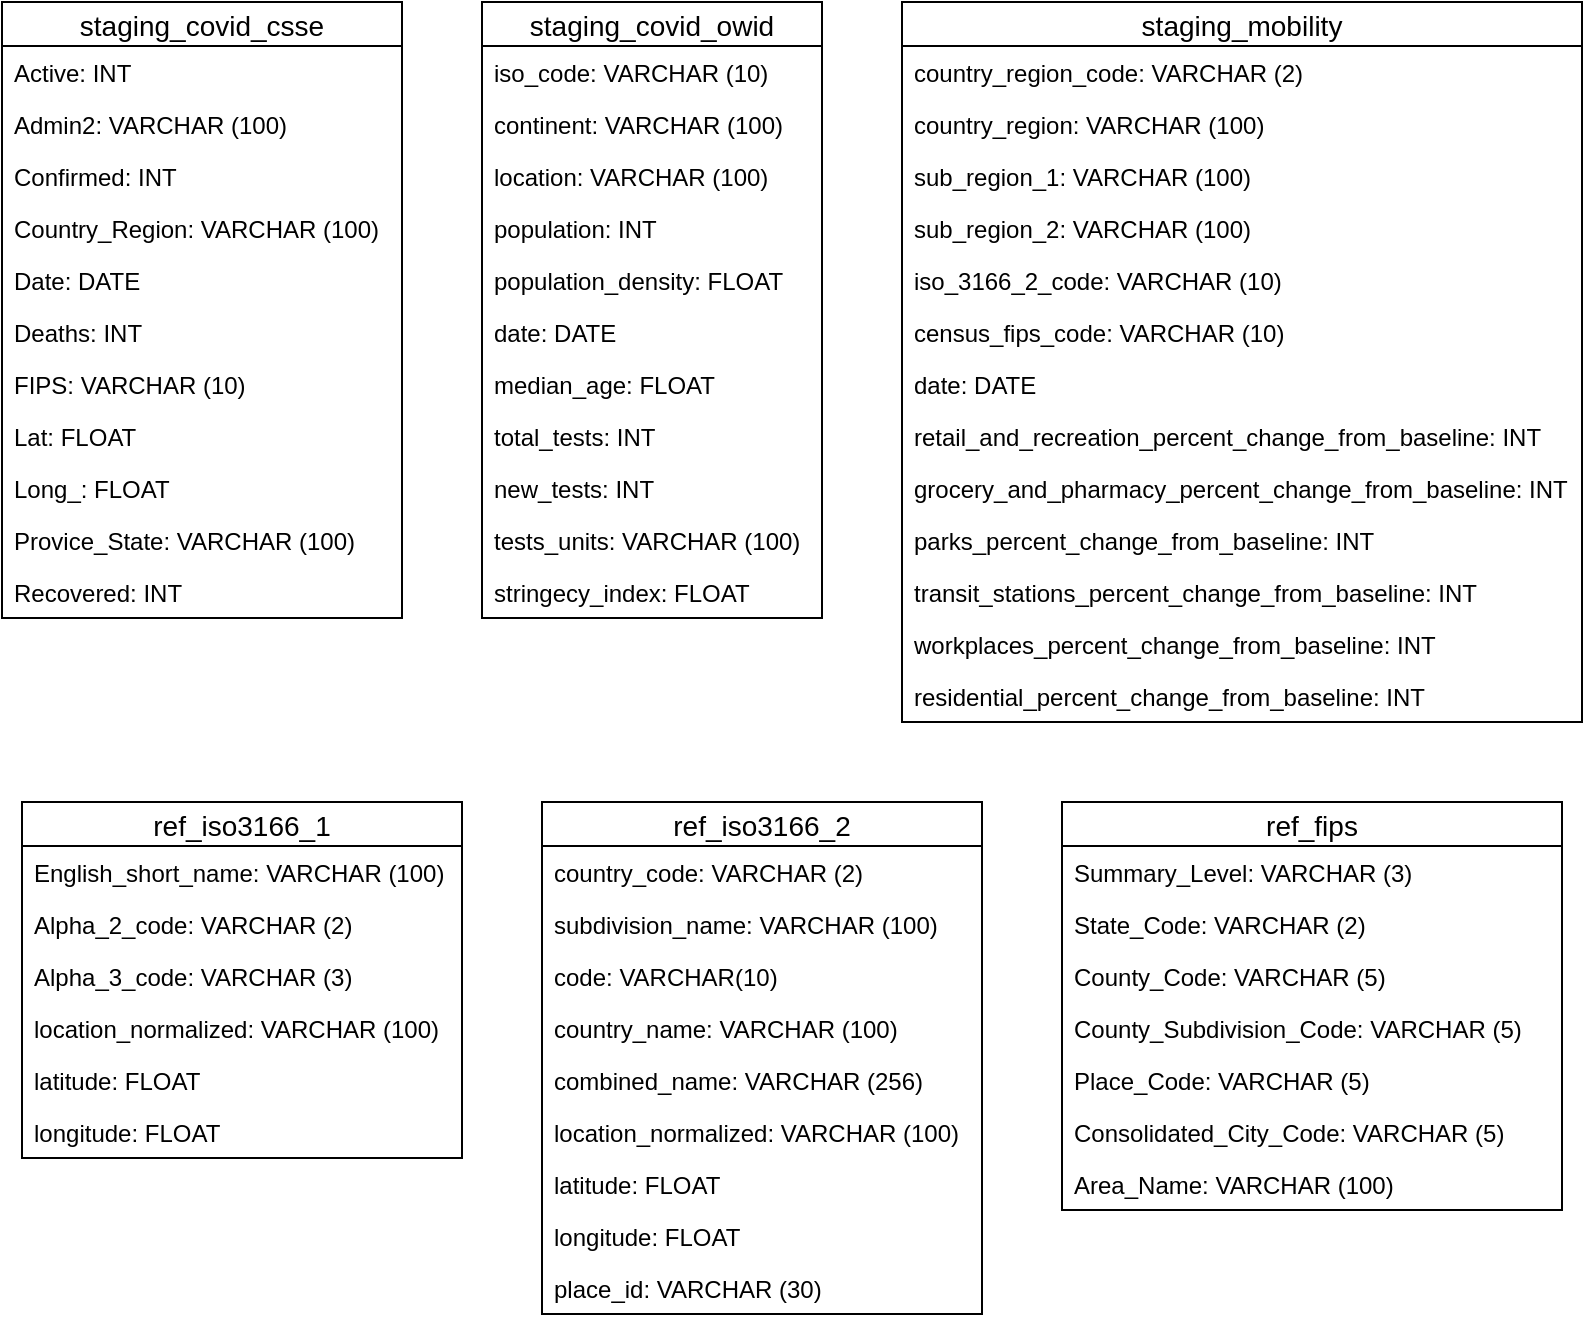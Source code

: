 <mxfile version="13.3.5" type="device"><diagram id="C5RBs43oDa-KdzZeNtuy" name="Page-1"><mxGraphModel dx="988" dy="534" grid="1" gridSize="10" guides="1" tooltips="1" connect="1" arrows="1" fold="1" page="1" pageScale="1" pageWidth="827" pageHeight="1169" math="0" shadow="0"><root><mxCell id="WIyWlLk6GJQsqaUBKTNV-0"/><mxCell id="WIyWlLk6GJQsqaUBKTNV-1" parent="WIyWlLk6GJQsqaUBKTNV-0"/><mxCell id="0DJro2yjPld6_gSCvydu-31" value="staging_mobility" style="swimlane;fontStyle=0;childLayout=stackLayout;horizontal=1;startSize=22;horizontalStack=0;resizeParent=1;resizeParentMax=0;resizeLast=0;collapsible=1;marginBottom=0;align=center;fontSize=14;" parent="WIyWlLk6GJQsqaUBKTNV-1" vertex="1"><mxGeometry x="470" y="40" width="340" height="360" as="geometry"/></mxCell><mxCell id="0DJro2yjPld6_gSCvydu-32" value="country_region_code: VARCHAR (2)" style="text;strokeColor=none;fillColor=none;spacingLeft=4;spacingRight=4;overflow=hidden;rotatable=0;points=[[0,0.5],[1,0.5]];portConstraint=eastwest;fontSize=12;" parent="0DJro2yjPld6_gSCvydu-31" vertex="1"><mxGeometry y="22" width="340" height="26" as="geometry"/></mxCell><mxCell id="0DJro2yjPld6_gSCvydu-33" value="country_region: VARCHAR (100)" style="text;strokeColor=none;fillColor=none;spacingLeft=4;spacingRight=4;overflow=hidden;rotatable=0;points=[[0,0.5],[1,0.5]];portConstraint=eastwest;fontSize=12;" parent="0DJro2yjPld6_gSCvydu-31" vertex="1"><mxGeometry y="48" width="340" height="26" as="geometry"/></mxCell><mxCell id="0DJro2yjPld6_gSCvydu-34" value="sub_region_1: VARCHAR (100)" style="text;strokeColor=none;fillColor=none;spacingLeft=4;spacingRight=4;overflow=hidden;rotatable=0;points=[[0,0.5],[1,0.5]];portConstraint=eastwest;fontSize=12;" parent="0DJro2yjPld6_gSCvydu-31" vertex="1"><mxGeometry y="74" width="340" height="26" as="geometry"/></mxCell><mxCell id="0DJro2yjPld6_gSCvydu-95" value="sub_region_2: VARCHAR (100)" style="text;strokeColor=none;fillColor=none;spacingLeft=4;spacingRight=4;overflow=hidden;rotatable=0;points=[[0,0.5],[1,0.5]];portConstraint=eastwest;fontSize=12;" parent="0DJro2yjPld6_gSCvydu-31" vertex="1"><mxGeometry y="100" width="340" height="26" as="geometry"/></mxCell><mxCell id="0DJro2yjPld6_gSCvydu-96" value="iso_3166_2_code: VARCHAR (10)" style="text;strokeColor=none;fillColor=none;spacingLeft=4;spacingRight=4;overflow=hidden;rotatable=0;points=[[0,0.5],[1,0.5]];portConstraint=eastwest;fontSize=12;" parent="0DJro2yjPld6_gSCvydu-31" vertex="1"><mxGeometry y="126" width="340" height="26" as="geometry"/></mxCell><mxCell id="0DJro2yjPld6_gSCvydu-97" value="census_fips_code: VARCHAR (10)" style="text;strokeColor=none;fillColor=none;spacingLeft=4;spacingRight=4;overflow=hidden;rotatable=0;points=[[0,0.5],[1,0.5]];portConstraint=eastwest;fontSize=12;" parent="0DJro2yjPld6_gSCvydu-31" vertex="1"><mxGeometry y="152" width="340" height="26" as="geometry"/></mxCell><mxCell id="0DJro2yjPld6_gSCvydu-98" value="date: DATE" style="text;strokeColor=none;fillColor=none;spacingLeft=4;spacingRight=4;overflow=hidden;rotatable=0;points=[[0,0.5],[1,0.5]];portConstraint=eastwest;fontSize=12;" parent="0DJro2yjPld6_gSCvydu-31" vertex="1"><mxGeometry y="178" width="340" height="26" as="geometry"/></mxCell><mxCell id="0DJro2yjPld6_gSCvydu-99" value="retail_and_recreation_percent_change_from_baseline: INT" style="text;strokeColor=none;fillColor=none;spacingLeft=4;spacingRight=4;overflow=hidden;rotatable=0;points=[[0,0.5],[1,0.5]];portConstraint=eastwest;fontSize=12;" parent="0DJro2yjPld6_gSCvydu-31" vertex="1"><mxGeometry y="204" width="340" height="26" as="geometry"/></mxCell><mxCell id="0DJro2yjPld6_gSCvydu-100" value="grocery_and_pharmacy_percent_change_from_baseline: INT" style="text;strokeColor=none;fillColor=none;spacingLeft=4;spacingRight=4;overflow=hidden;rotatable=0;points=[[0,0.5],[1,0.5]];portConstraint=eastwest;fontSize=12;" parent="0DJro2yjPld6_gSCvydu-31" vertex="1"><mxGeometry y="230" width="340" height="26" as="geometry"/></mxCell><mxCell id="0DJro2yjPld6_gSCvydu-101" value="parks_percent_change_from_baseline: INT" style="text;strokeColor=none;fillColor=none;spacingLeft=4;spacingRight=4;overflow=hidden;rotatable=0;points=[[0,0.5],[1,0.5]];portConstraint=eastwest;fontSize=12;" parent="0DJro2yjPld6_gSCvydu-31" vertex="1"><mxGeometry y="256" width="340" height="26" as="geometry"/></mxCell><mxCell id="0DJro2yjPld6_gSCvydu-102" value="transit_stations_percent_change_from_baseline: INT" style="text;strokeColor=none;fillColor=none;spacingLeft=4;spacingRight=4;overflow=hidden;rotatable=0;points=[[0,0.5],[1,0.5]];portConstraint=eastwest;fontSize=12;" parent="0DJro2yjPld6_gSCvydu-31" vertex="1"><mxGeometry y="282" width="340" height="26" as="geometry"/></mxCell><mxCell id="0DJro2yjPld6_gSCvydu-103" value="workplaces_percent_change_from_baseline: INT" style="text;strokeColor=none;fillColor=none;spacingLeft=4;spacingRight=4;overflow=hidden;rotatable=0;points=[[0,0.5],[1,0.5]];portConstraint=eastwest;fontSize=12;" parent="0DJro2yjPld6_gSCvydu-31" vertex="1"><mxGeometry y="308" width="340" height="26" as="geometry"/></mxCell><mxCell id="0DJro2yjPld6_gSCvydu-104" value="residential_percent_change_from_baseline: INT" style="text;strokeColor=none;fillColor=none;spacingLeft=4;spacingRight=4;overflow=hidden;rotatable=0;points=[[0,0.5],[1,0.5]];portConstraint=eastwest;fontSize=12;" parent="0DJro2yjPld6_gSCvydu-31" vertex="1"><mxGeometry y="334" width="340" height="26" as="geometry"/></mxCell><mxCell id="0DJro2yjPld6_gSCvydu-23" value="staging_covid_csse" style="swimlane;fontStyle=0;childLayout=stackLayout;horizontal=1;startSize=22;horizontalStack=0;resizeParent=1;resizeParentMax=0;resizeLast=0;collapsible=1;marginBottom=0;align=center;fontSize=14;shadow=0;rounded=0;comic=0;glass=0;swimlaneLine=1;" parent="WIyWlLk6GJQsqaUBKTNV-1" vertex="1"><mxGeometry x="20" y="40" width="200" height="308" as="geometry"/></mxCell><mxCell id="0DJro2yjPld6_gSCvydu-24" value="Active: INT" style="text;strokeColor=none;fillColor=none;spacingLeft=4;spacingRight=4;overflow=hidden;rotatable=0;points=[[0,0.5],[1,0.5]];portConstraint=eastwest;fontSize=12;" parent="0DJro2yjPld6_gSCvydu-23" vertex="1"><mxGeometry y="22" width="200" height="26" as="geometry"/></mxCell><mxCell id="0DJro2yjPld6_gSCvydu-25" value="Admin2: VARCHAR (100)" style="text;strokeColor=none;fillColor=none;spacingLeft=4;spacingRight=4;overflow=hidden;rotatable=0;points=[[0,0.5],[1,0.5]];portConstraint=eastwest;fontSize=12;" parent="0DJro2yjPld6_gSCvydu-23" vertex="1"><mxGeometry y="48" width="200" height="26" as="geometry"/></mxCell><mxCell id="0DJro2yjPld6_gSCvydu-26" value="Confirmed: INT" style="text;strokeColor=none;fillColor=none;spacingLeft=4;spacingRight=4;overflow=hidden;rotatable=0;points=[[0,0.5],[1,0.5]];portConstraint=eastwest;fontSize=12;" parent="0DJro2yjPld6_gSCvydu-23" vertex="1"><mxGeometry y="74" width="200" height="26" as="geometry"/></mxCell><mxCell id="0DJro2yjPld6_gSCvydu-50" value="Country_Region: VARCHAR (100)" style="text;strokeColor=none;fillColor=none;spacingLeft=4;spacingRight=4;overflow=hidden;rotatable=0;points=[[0,0.5],[1,0.5]];portConstraint=eastwest;fontSize=12;" parent="0DJro2yjPld6_gSCvydu-23" vertex="1"><mxGeometry y="100" width="200" height="26" as="geometry"/></mxCell><mxCell id="0DJro2yjPld6_gSCvydu-52" value="Date: DATE" style="text;strokeColor=none;fillColor=none;spacingLeft=4;spacingRight=4;overflow=hidden;rotatable=0;points=[[0,0.5],[1,0.5]];portConstraint=eastwest;fontSize=12;" parent="0DJro2yjPld6_gSCvydu-23" vertex="1"><mxGeometry y="126" width="200" height="26" as="geometry"/></mxCell><mxCell id="0DJro2yjPld6_gSCvydu-53" value="Deaths: INT" style="text;strokeColor=none;fillColor=none;spacingLeft=4;spacingRight=4;overflow=hidden;rotatable=0;points=[[0,0.5],[1,0.5]];portConstraint=eastwest;fontSize=12;" parent="0DJro2yjPld6_gSCvydu-23" vertex="1"><mxGeometry y="152" width="200" height="26" as="geometry"/></mxCell><mxCell id="0DJro2yjPld6_gSCvydu-54" value="FIPS: VARCHAR (10)" style="text;strokeColor=none;fillColor=none;spacingLeft=4;spacingRight=4;overflow=hidden;rotatable=0;points=[[0,0.5],[1,0.5]];portConstraint=eastwest;fontSize=12;" parent="0DJro2yjPld6_gSCvydu-23" vertex="1"><mxGeometry y="178" width="200" height="26" as="geometry"/></mxCell><mxCell id="0DJro2yjPld6_gSCvydu-55" value="Lat: FLOAT" style="text;strokeColor=none;fillColor=none;spacingLeft=4;spacingRight=4;overflow=hidden;rotatable=0;points=[[0,0.5],[1,0.5]];portConstraint=eastwest;fontSize=12;" parent="0DJro2yjPld6_gSCvydu-23" vertex="1"><mxGeometry y="204" width="200" height="26" as="geometry"/></mxCell><mxCell id="0DJro2yjPld6_gSCvydu-56" value="Long_: FLOAT" style="text;strokeColor=none;fillColor=none;spacingLeft=4;spacingRight=4;overflow=hidden;rotatable=0;points=[[0,0.5],[1,0.5]];portConstraint=eastwest;fontSize=12;" parent="0DJro2yjPld6_gSCvydu-23" vertex="1"><mxGeometry y="230" width="200" height="26" as="geometry"/></mxCell><mxCell id="0DJro2yjPld6_gSCvydu-57" value="Provice_State: VARCHAR (100)" style="text;strokeColor=none;fillColor=none;spacingLeft=4;spacingRight=4;overflow=hidden;rotatable=0;points=[[0,0.5],[1,0.5]];portConstraint=eastwest;fontSize=12;" parent="0DJro2yjPld6_gSCvydu-23" vertex="1"><mxGeometry y="256" width="200" height="26" as="geometry"/></mxCell><mxCell id="0DJro2yjPld6_gSCvydu-58" value="Recovered: INT" style="text;strokeColor=none;fillColor=none;spacingLeft=4;spacingRight=4;overflow=hidden;rotatable=0;points=[[0,0.5],[1,0.5]];portConstraint=eastwest;fontSize=12;" parent="0DJro2yjPld6_gSCvydu-23" vertex="1"><mxGeometry y="282" width="200" height="26" as="geometry"/></mxCell><mxCell id="0DJro2yjPld6_gSCvydu-27" value="staging_covid_owid" style="swimlane;fontStyle=0;childLayout=stackLayout;horizontal=1;startSize=22;horizontalStack=0;resizeParent=1;resizeParentMax=0;resizeLast=0;collapsible=1;marginBottom=0;align=center;fontSize=14;" parent="WIyWlLk6GJQsqaUBKTNV-1" vertex="1"><mxGeometry x="260" y="40" width="170" height="308" as="geometry"/></mxCell><mxCell id="0DJro2yjPld6_gSCvydu-28" value="iso_code: VARCHAR (10)" style="text;strokeColor=none;fillColor=none;spacingLeft=4;spacingRight=4;overflow=hidden;rotatable=0;points=[[0,0.5],[1,0.5]];portConstraint=eastwest;fontSize=12;" parent="0DJro2yjPld6_gSCvydu-27" vertex="1"><mxGeometry y="22" width="170" height="26" as="geometry"/></mxCell><mxCell id="0DJro2yjPld6_gSCvydu-29" value="continent: VARCHAR (100)" style="text;strokeColor=none;fillColor=none;spacingLeft=4;spacingRight=4;overflow=hidden;rotatable=0;points=[[0,0.5],[1,0.5]];portConstraint=eastwest;fontSize=12;" parent="0DJro2yjPld6_gSCvydu-27" vertex="1"><mxGeometry y="48" width="170" height="26" as="geometry"/></mxCell><mxCell id="0DJro2yjPld6_gSCvydu-30" value="location: VARCHAR (100)" style="text;strokeColor=none;fillColor=none;spacingLeft=4;spacingRight=4;overflow=hidden;rotatable=0;points=[[0,0.5],[1,0.5]];portConstraint=eastwest;fontSize=12;" parent="0DJro2yjPld6_gSCvydu-27" vertex="1"><mxGeometry y="74" width="170" height="26" as="geometry"/></mxCell><mxCell id="0DJro2yjPld6_gSCvydu-62" value="population: INT" style="text;strokeColor=none;fillColor=none;spacingLeft=4;spacingRight=4;overflow=hidden;rotatable=0;points=[[0,0.5],[1,0.5]];portConstraint=eastwest;fontSize=12;" parent="0DJro2yjPld6_gSCvydu-27" vertex="1"><mxGeometry y="100" width="170" height="26" as="geometry"/></mxCell><mxCell id="0DJro2yjPld6_gSCvydu-63" value="population_density: FLOAT" style="text;strokeColor=none;fillColor=none;spacingLeft=4;spacingRight=4;overflow=hidden;rotatable=0;points=[[0,0.5],[1,0.5]];portConstraint=eastwest;fontSize=12;" parent="0DJro2yjPld6_gSCvydu-27" vertex="1"><mxGeometry y="126" width="170" height="26" as="geometry"/></mxCell><mxCell id="0DJro2yjPld6_gSCvydu-64" value="date: DATE" style="text;strokeColor=none;fillColor=none;spacingLeft=4;spacingRight=4;overflow=hidden;rotatable=0;points=[[0,0.5],[1,0.5]];portConstraint=eastwest;fontSize=12;" parent="0DJro2yjPld6_gSCvydu-27" vertex="1"><mxGeometry y="152" width="170" height="26" as="geometry"/></mxCell><mxCell id="0DJro2yjPld6_gSCvydu-65" value="median_age: FLOAT" style="text;strokeColor=none;fillColor=none;spacingLeft=4;spacingRight=4;overflow=hidden;rotatable=0;points=[[0,0.5],[1,0.5]];portConstraint=eastwest;fontSize=12;" parent="0DJro2yjPld6_gSCvydu-27" vertex="1"><mxGeometry y="178" width="170" height="26" as="geometry"/></mxCell><mxCell id="0DJro2yjPld6_gSCvydu-66" value="total_tests: INT" style="text;strokeColor=none;fillColor=none;spacingLeft=4;spacingRight=4;overflow=hidden;rotatable=0;points=[[0,0.5],[1,0.5]];portConstraint=eastwest;fontSize=12;" parent="0DJro2yjPld6_gSCvydu-27" vertex="1"><mxGeometry y="204" width="170" height="26" as="geometry"/></mxCell><mxCell id="0DJro2yjPld6_gSCvydu-67" value="new_tests: INT" style="text;strokeColor=none;fillColor=none;spacingLeft=4;spacingRight=4;overflow=hidden;rotatable=0;points=[[0,0.5],[1,0.5]];portConstraint=eastwest;fontSize=12;" parent="0DJro2yjPld6_gSCvydu-27" vertex="1"><mxGeometry y="230" width="170" height="26" as="geometry"/></mxCell><mxCell id="0DJro2yjPld6_gSCvydu-68" value="tests_units: VARCHAR (100)" style="text;strokeColor=none;fillColor=none;spacingLeft=4;spacingRight=4;overflow=hidden;rotatable=0;points=[[0,0.5],[1,0.5]];portConstraint=eastwest;fontSize=12;" parent="0DJro2yjPld6_gSCvydu-27" vertex="1"><mxGeometry y="256" width="170" height="26" as="geometry"/></mxCell><mxCell id="0DJro2yjPld6_gSCvydu-69" value="stringecy_index: FLOAT" style="text;strokeColor=none;fillColor=none;spacingLeft=4;spacingRight=4;overflow=hidden;rotatable=0;points=[[0,0.5],[1,0.5]];portConstraint=eastwest;fontSize=12;" parent="0DJro2yjPld6_gSCvydu-27" vertex="1"><mxGeometry y="282" width="170" height="26" as="geometry"/></mxCell><mxCell id="drK9P3u5VhvVaLpDyP60-0" value="ref_iso3166_1" style="swimlane;fontStyle=0;childLayout=stackLayout;horizontal=1;startSize=22;horizontalStack=0;resizeParent=1;resizeParentMax=0;resizeLast=0;collapsible=1;marginBottom=0;align=center;fontSize=14;shadow=0;rounded=0;comic=0;glass=0;swimlaneLine=1;" vertex="1" parent="WIyWlLk6GJQsqaUBKTNV-1"><mxGeometry x="30" y="440" width="220" height="178" as="geometry"/></mxCell><mxCell id="drK9P3u5VhvVaLpDyP60-1" value="English_short_name: VARCHAR (100)" style="text;strokeColor=none;fillColor=none;spacingLeft=4;spacingRight=4;overflow=hidden;rotatable=0;points=[[0,0.5],[1,0.5]];portConstraint=eastwest;fontSize=12;" vertex="1" parent="drK9P3u5VhvVaLpDyP60-0"><mxGeometry y="22" width="220" height="26" as="geometry"/></mxCell><mxCell id="drK9P3u5VhvVaLpDyP60-2" value="Alpha_2_code: VARCHAR (2)" style="text;strokeColor=none;fillColor=none;spacingLeft=4;spacingRight=4;overflow=hidden;rotatable=0;points=[[0,0.5],[1,0.5]];portConstraint=eastwest;fontSize=12;" vertex="1" parent="drK9P3u5VhvVaLpDyP60-0"><mxGeometry y="48" width="220" height="26" as="geometry"/></mxCell><mxCell id="drK9P3u5VhvVaLpDyP60-3" value="Alpha_3_code: VARCHAR (3)" style="text;strokeColor=none;fillColor=none;spacingLeft=4;spacingRight=4;overflow=hidden;rotatable=0;points=[[0,0.5],[1,0.5]];portConstraint=eastwest;fontSize=12;" vertex="1" parent="drK9P3u5VhvVaLpDyP60-0"><mxGeometry y="74" width="220" height="26" as="geometry"/></mxCell><mxCell id="drK9P3u5VhvVaLpDyP60-4" value="location_normalized: VARCHAR (100)" style="text;strokeColor=none;fillColor=none;spacingLeft=4;spacingRight=4;overflow=hidden;rotatable=0;points=[[0,0.5],[1,0.5]];portConstraint=eastwest;fontSize=12;" vertex="1" parent="drK9P3u5VhvVaLpDyP60-0"><mxGeometry y="100" width="220" height="26" as="geometry"/></mxCell><mxCell id="drK9P3u5VhvVaLpDyP60-5" value="latitude: FLOAT" style="text;strokeColor=none;fillColor=none;spacingLeft=4;spacingRight=4;overflow=hidden;rotatable=0;points=[[0,0.5],[1,0.5]];portConstraint=eastwest;fontSize=12;" vertex="1" parent="drK9P3u5VhvVaLpDyP60-0"><mxGeometry y="126" width="220" height="26" as="geometry"/></mxCell><mxCell id="drK9P3u5VhvVaLpDyP60-6" value="longitude: FLOAT" style="text;strokeColor=none;fillColor=none;spacingLeft=4;spacingRight=4;overflow=hidden;rotatable=0;points=[[0,0.5],[1,0.5]];portConstraint=eastwest;fontSize=12;" vertex="1" parent="drK9P3u5VhvVaLpDyP60-0"><mxGeometry y="152" width="220" height="26" as="geometry"/></mxCell><mxCell id="drK9P3u5VhvVaLpDyP60-12" value="ref_iso3166_2" style="swimlane;fontStyle=0;childLayout=stackLayout;horizontal=1;startSize=22;horizontalStack=0;resizeParent=1;resizeParentMax=0;resizeLast=0;collapsible=1;marginBottom=0;align=center;fontSize=14;shadow=0;rounded=0;comic=0;glass=0;swimlaneLine=1;" vertex="1" parent="WIyWlLk6GJQsqaUBKTNV-1"><mxGeometry x="290" y="440" width="220" height="256" as="geometry"/></mxCell><mxCell id="drK9P3u5VhvVaLpDyP60-13" value="country_code: VARCHAR (2)" style="text;strokeColor=none;fillColor=none;spacingLeft=4;spacingRight=4;overflow=hidden;rotatable=0;points=[[0,0.5],[1,0.5]];portConstraint=eastwest;fontSize=12;" vertex="1" parent="drK9P3u5VhvVaLpDyP60-12"><mxGeometry y="22" width="220" height="26" as="geometry"/></mxCell><mxCell id="drK9P3u5VhvVaLpDyP60-14" value="subdivision_name: VARCHAR (100)" style="text;strokeColor=none;fillColor=none;spacingLeft=4;spacingRight=4;overflow=hidden;rotatable=0;points=[[0,0.5],[1,0.5]];portConstraint=eastwest;fontSize=12;" vertex="1" parent="drK9P3u5VhvVaLpDyP60-12"><mxGeometry y="48" width="220" height="26" as="geometry"/></mxCell><mxCell id="drK9P3u5VhvVaLpDyP60-15" value="code: VARCHAR(10)" style="text;strokeColor=none;fillColor=none;spacingLeft=4;spacingRight=4;overflow=hidden;rotatable=0;points=[[0,0.5],[1,0.5]];portConstraint=eastwest;fontSize=12;" vertex="1" parent="drK9P3u5VhvVaLpDyP60-12"><mxGeometry y="74" width="220" height="26" as="geometry"/></mxCell><mxCell id="drK9P3u5VhvVaLpDyP60-16" value="country_name: VARCHAR (100)" style="text;strokeColor=none;fillColor=none;spacingLeft=4;spacingRight=4;overflow=hidden;rotatable=0;points=[[0,0.5],[1,0.5]];portConstraint=eastwest;fontSize=12;" vertex="1" parent="drK9P3u5VhvVaLpDyP60-12"><mxGeometry y="100" width="220" height="26" as="geometry"/></mxCell><mxCell id="drK9P3u5VhvVaLpDyP60-17" value="combined_name: VARCHAR (256)" style="text;strokeColor=none;fillColor=none;spacingLeft=4;spacingRight=4;overflow=hidden;rotatable=0;points=[[0,0.5],[1,0.5]];portConstraint=eastwest;fontSize=12;" vertex="1" parent="drK9P3u5VhvVaLpDyP60-12"><mxGeometry y="126" width="220" height="26" as="geometry"/></mxCell><mxCell id="drK9P3u5VhvVaLpDyP60-18" value="location_normalized: VARCHAR (100)" style="text;strokeColor=none;fillColor=none;spacingLeft=4;spacingRight=4;overflow=hidden;rotatable=0;points=[[0,0.5],[1,0.5]];portConstraint=eastwest;fontSize=12;" vertex="1" parent="drK9P3u5VhvVaLpDyP60-12"><mxGeometry y="152" width="220" height="26" as="geometry"/></mxCell><mxCell id="drK9P3u5VhvVaLpDyP60-19" value="latitude: FLOAT" style="text;strokeColor=none;fillColor=none;spacingLeft=4;spacingRight=4;overflow=hidden;rotatable=0;points=[[0,0.5],[1,0.5]];portConstraint=eastwest;fontSize=12;" vertex="1" parent="drK9P3u5VhvVaLpDyP60-12"><mxGeometry y="178" width="220" height="26" as="geometry"/></mxCell><mxCell id="drK9P3u5VhvVaLpDyP60-20" value="longitude: FLOAT" style="text;strokeColor=none;fillColor=none;spacingLeft=4;spacingRight=4;overflow=hidden;rotatable=0;points=[[0,0.5],[1,0.5]];portConstraint=eastwest;fontSize=12;" vertex="1" parent="drK9P3u5VhvVaLpDyP60-12"><mxGeometry y="204" width="220" height="26" as="geometry"/></mxCell><mxCell id="drK9P3u5VhvVaLpDyP60-21" value="place_id: VARCHAR (30)" style="text;strokeColor=none;fillColor=none;spacingLeft=4;spacingRight=4;overflow=hidden;rotatable=0;points=[[0,0.5],[1,0.5]];portConstraint=eastwest;fontSize=12;" vertex="1" parent="drK9P3u5VhvVaLpDyP60-12"><mxGeometry y="230" width="220" height="26" as="geometry"/></mxCell><mxCell id="drK9P3u5VhvVaLpDyP60-22" value="ref_fips" style="swimlane;fontStyle=0;childLayout=stackLayout;horizontal=1;startSize=22;horizontalStack=0;resizeParent=1;resizeParentMax=0;resizeLast=0;collapsible=1;marginBottom=0;align=center;fontSize=14;shadow=0;rounded=0;comic=0;glass=0;swimlaneLine=1;" vertex="1" parent="WIyWlLk6GJQsqaUBKTNV-1"><mxGeometry x="550" y="440" width="250" height="204" as="geometry"/></mxCell><mxCell id="drK9P3u5VhvVaLpDyP60-23" value="Summary_Level: VARCHAR (3)" style="text;strokeColor=none;fillColor=none;spacingLeft=4;spacingRight=4;overflow=hidden;rotatable=0;points=[[0,0.5],[1,0.5]];portConstraint=eastwest;fontSize=12;" vertex="1" parent="drK9P3u5VhvVaLpDyP60-22"><mxGeometry y="22" width="250" height="26" as="geometry"/></mxCell><mxCell id="drK9P3u5VhvVaLpDyP60-24" value="State_Code: VARCHAR (2)" style="text;strokeColor=none;fillColor=none;spacingLeft=4;spacingRight=4;overflow=hidden;rotatable=0;points=[[0,0.5],[1,0.5]];portConstraint=eastwest;fontSize=12;" vertex="1" parent="drK9P3u5VhvVaLpDyP60-22"><mxGeometry y="48" width="250" height="26" as="geometry"/></mxCell><mxCell id="drK9P3u5VhvVaLpDyP60-25" value="County_Code: VARCHAR (5)" style="text;strokeColor=none;fillColor=none;spacingLeft=4;spacingRight=4;overflow=hidden;rotatable=0;points=[[0,0.5],[1,0.5]];portConstraint=eastwest;fontSize=12;" vertex="1" parent="drK9P3u5VhvVaLpDyP60-22"><mxGeometry y="74" width="250" height="26" as="geometry"/></mxCell><mxCell id="drK9P3u5VhvVaLpDyP60-26" value="County_Subdivision_Code: VARCHAR (5)" style="text;strokeColor=none;fillColor=none;spacingLeft=4;spacingRight=4;overflow=hidden;rotatable=0;points=[[0,0.5],[1,0.5]];portConstraint=eastwest;fontSize=12;" vertex="1" parent="drK9P3u5VhvVaLpDyP60-22"><mxGeometry y="100" width="250" height="26" as="geometry"/></mxCell><mxCell id="drK9P3u5VhvVaLpDyP60-27" value="Place_Code: VARCHAR (5)" style="text;strokeColor=none;fillColor=none;spacingLeft=4;spacingRight=4;overflow=hidden;rotatable=0;points=[[0,0.5],[1,0.5]];portConstraint=eastwest;fontSize=12;" vertex="1" parent="drK9P3u5VhvVaLpDyP60-22"><mxGeometry y="126" width="250" height="26" as="geometry"/></mxCell><mxCell id="drK9P3u5VhvVaLpDyP60-28" value="Consolidated_City_Code: VARCHAR (5)" style="text;strokeColor=none;fillColor=none;spacingLeft=4;spacingRight=4;overflow=hidden;rotatable=0;points=[[0,0.5],[1,0.5]];portConstraint=eastwest;fontSize=12;" vertex="1" parent="drK9P3u5VhvVaLpDyP60-22"><mxGeometry y="152" width="250" height="26" as="geometry"/></mxCell><mxCell id="drK9P3u5VhvVaLpDyP60-29" value="Area_Name: VARCHAR (100)" style="text;strokeColor=none;fillColor=none;spacingLeft=4;spacingRight=4;overflow=hidden;rotatable=0;points=[[0,0.5],[1,0.5]];portConstraint=eastwest;fontSize=12;" vertex="1" parent="drK9P3u5VhvVaLpDyP60-22"><mxGeometry y="178" width="250" height="26" as="geometry"/></mxCell></root></mxGraphModel></diagram></mxfile>